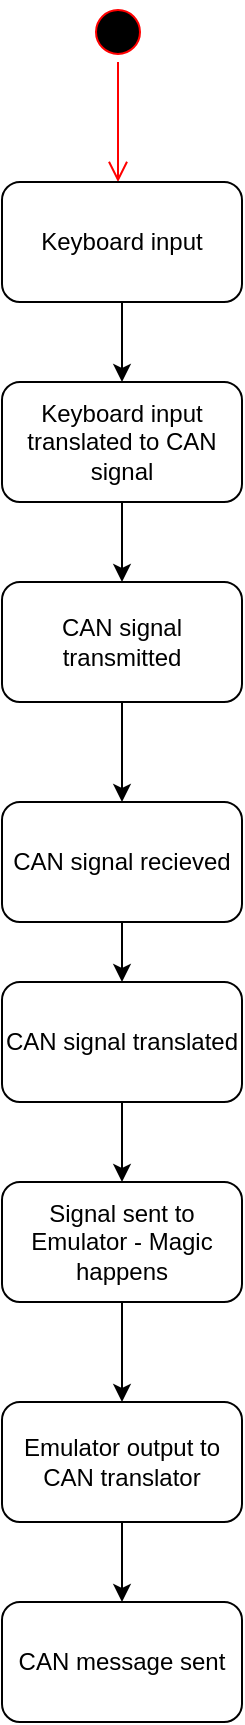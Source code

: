 <mxfile version="12.2.4" pages="3"><diagram id="ygHtFAKAOfKfhaKFbaiw" name="Page-1"><mxGraphModel dx="963" dy="443" grid="1" gridSize="10" guides="1" tooltips="1" connect="1" arrows="1" fold="1" page="1" pageScale="1" pageWidth="827" pageHeight="1169" math="0" shadow="0"><root><mxCell id="0"/><mxCell id="1" parent="0"/><mxCell id="2" value="" style="ellipse;html=1;shape=startState;fillColor=#000000;strokeColor=#ff0000;" parent="1" vertex="1"><mxGeometry x="383" y="10" width="30" height="30" as="geometry"/></mxCell><mxCell id="3" value="" style="edgeStyle=orthogonalEdgeStyle;html=1;verticalAlign=bottom;endArrow=open;endSize=8;strokeColor=#ff0000;" parent="1" source="2" edge="1"><mxGeometry relative="1" as="geometry"><mxPoint x="398" y="100" as="targetPoint"/></mxGeometry></mxCell><mxCell id="4" value="Keyboard input" style="rounded=1;whiteSpace=wrap;html=1;" parent="1" vertex="1"><mxGeometry x="340" y="100" width="120" height="60" as="geometry"/></mxCell><mxCell id="5" value="CAN signal transmitted" style="rounded=1;whiteSpace=wrap;html=1;" parent="1" vertex="1"><mxGeometry x="340" y="300" width="120" height="60" as="geometry"/></mxCell><mxCell id="6" value="Keyboard input translated to CAN signal" style="rounded=1;whiteSpace=wrap;html=1;" parent="1" vertex="1"><mxGeometry x="340" y="200" width="120" height="60" as="geometry"/></mxCell><mxCell id="7" value="CAN signal recieved" style="rounded=1;whiteSpace=wrap;html=1;" parent="1" vertex="1"><mxGeometry x="340" y="410" width="120" height="60" as="geometry"/></mxCell><mxCell id="10" value="" style="edgeStyle=orthogonalEdgeStyle;rounded=0;orthogonalLoop=1;jettySize=auto;html=1;" parent="1" source="8" target="9" edge="1"><mxGeometry relative="1" as="geometry"/></mxCell><mxCell id="8" value="CAN signal translated" style="rounded=1;whiteSpace=wrap;html=1;" parent="1" vertex="1"><mxGeometry x="340" y="500" width="120" height="60" as="geometry"/></mxCell><mxCell id="12" value="" style="edgeStyle=orthogonalEdgeStyle;rounded=0;orthogonalLoop=1;jettySize=auto;html=1;" parent="1" source="9" target="11" edge="1"><mxGeometry relative="1" as="geometry"/></mxCell><mxCell id="9" value="Signal sent to Emulator - Magic happens" style="rounded=1;whiteSpace=wrap;html=1;" parent="1" vertex="1"><mxGeometry x="340" y="600" width="120" height="60" as="geometry"/></mxCell><mxCell id="14" value="" style="edgeStyle=orthogonalEdgeStyle;rounded=0;orthogonalLoop=1;jettySize=auto;html=1;" parent="1" source="11" target="13" edge="1"><mxGeometry relative="1" as="geometry"/></mxCell><mxCell id="11" value="Emulator output to CAN translator" style="rounded=1;whiteSpace=wrap;html=1;" parent="1" vertex="1"><mxGeometry x="340" y="710" width="120" height="60" as="geometry"/></mxCell><mxCell id="13" value="CAN message sent" style="rounded=1;whiteSpace=wrap;html=1;" parent="1" vertex="1"><mxGeometry x="340" y="810" width="120" height="60" as="geometry"/></mxCell><mxCell id="15" value="" style="endArrow=classic;html=1;exitX=0.5;exitY=1;exitDx=0;exitDy=0;entryX=0.5;entryY=0;entryDx=0;entryDy=0;" parent="1" source="4" target="6" edge="1"><mxGeometry width="50" height="50" relative="1" as="geometry"><mxPoint x="240" y="150" as="sourcePoint"/><mxPoint x="290" y="100" as="targetPoint"/></mxGeometry></mxCell><mxCell id="16" value="" style="endArrow=classic;html=1;exitX=0.5;exitY=1;exitDx=0;exitDy=0;entryX=0.5;entryY=0;entryDx=0;entryDy=0;" parent="1" source="6" target="5" edge="1"><mxGeometry width="50" height="50" relative="1" as="geometry"><mxPoint x="410" y="170" as="sourcePoint"/><mxPoint x="408" y="210" as="targetPoint"/></mxGeometry></mxCell><mxCell id="17" value="" style="endArrow=classic;html=1;entryX=0.5;entryY=0;entryDx=0;entryDy=0;exitX=0.5;exitY=1;exitDx=0;exitDy=0;" parent="1" source="5" target="7" edge="1"><mxGeometry width="50" height="50" relative="1" as="geometry"><mxPoint x="500" y="380" as="sourcePoint"/><mxPoint x="410" y="310" as="targetPoint"/></mxGeometry></mxCell><mxCell id="18" value="" style="endArrow=classic;html=1;entryX=0.5;entryY=0;entryDx=0;entryDy=0;exitX=0.5;exitY=1;exitDx=0;exitDy=0;" parent="1" source="7" target="8" edge="1"><mxGeometry width="50" height="50" relative="1" as="geometry"><mxPoint x="510" y="475" as="sourcePoint"/><mxPoint x="510" y="525" as="targetPoint"/></mxGeometry></mxCell></root></mxGraphModel></diagram><diagram id="rbz8Wc8A4EHjX5gZFvri" name="Page-2"><mxGraphModel dx="963" dy="443" grid="1" gridSize="10" guides="1" tooltips="1" connect="1" arrows="1" fold="1" page="1" pageScale="1" pageWidth="827" pageHeight="1169" math="0" shadow="0"><root><mxCell id="97Pk7DN5-me8i4r8UjTy-0"/><mxCell id="97Pk7DN5-me8i4r8UjTy-1" parent="97Pk7DN5-me8i4r8UjTy-0"/><mxCell id="S9pwW4OozbVZKse1j0f2-33" value="" style="ellipse;html=1;shape=startState;fillColor=#000000;strokeColor=#ff0000;" parent="97Pk7DN5-me8i4r8UjTy-1" vertex="1"><mxGeometry x="500" y="2" width="30" height="30" as="geometry"/></mxCell><mxCell id="S9pwW4OozbVZKse1j0f2-34" value="" style="edgeStyle=orthogonalEdgeStyle;html=1;verticalAlign=bottom;endArrow=open;endSize=8;strokeColor=#ff0000;" parent="97Pk7DN5-me8i4r8UjTy-1" source="S9pwW4OozbVZKse1j0f2-33" edge="1"><mxGeometry relative="1" as="geometry"><mxPoint x="515" y="70" as="targetPoint"/></mxGeometry></mxCell><mxCell id="S9pwW4OozbVZKse1j0f2-36" value="Engine off" style="rounded=1;whiteSpace=wrap;html=1;arcSize=40;fontColor=#000000;fillColor=#ffffc0;strokeColor=#ff0000;" parent="97Pk7DN5-me8i4r8UjTy-1" vertex="1"><mxGeometry x="455" y="70" width="120" height="40" as="geometry"/></mxCell><mxCell id="S9pwW4OozbVZKse1j0f2-37" value="P and start" style="edgeStyle=orthogonalEdgeStyle;html=1;verticalAlign=bottom;endArrow=open;endSize=8;strokeColor=#ff0000;" parent="97Pk7DN5-me8i4r8UjTy-1" source="S9pwW4OozbVZKse1j0f2-36" target="S9pwW4OozbVZKse1j0f2-39" edge="1"><mxGeometry relative="1" as="geometry"><mxPoint x="515" y="150" as="targetPoint"/></mxGeometry></mxCell><mxCell id="S9pwW4OozbVZKse1j0f2-53" value="" style="edgeStyle=orthogonalEdgeStyle;rounded=0;orthogonalLoop=1;jettySize=auto;html=1;" parent="97Pk7DN5-me8i4r8UjTy-1" source="S9pwW4OozbVZKse1j0f2-39" target="S9pwW4OozbVZKse1j0f2-54" edge="1"><mxGeometry relative="1" as="geometry"><mxPoint x="515" y="280" as="targetPoint"/></mxGeometry></mxCell><mxCell id="S9pwW4OozbVZKse1j0f2-39" value="Engine on, idle RPM" style="rounded=1;whiteSpace=wrap;html=1;arcSize=40;fontColor=#000000;fillColor=#ffffc0;strokeColor=#ff0000;" parent="97Pk7DN5-me8i4r8UjTy-1" vertex="1"><mxGeometry x="455" y="160" width="120" height="40" as="geometry"/></mxCell><mxCell id="S9pwW4OozbVZKse1j0f2-41" value="Check gas pedal position" style="rounded=1;whiteSpace=wrap;html=1;arcSize=40;fontColor=#000000;fillColor=#ffffc0;strokeColor=#ff0000;" parent="97Pk7DN5-me8i4r8UjTy-1" vertex="1"><mxGeometry x="460" y="330" width="120" height="40" as="geometry"/></mxCell><mxCell id="S9pwW4OozbVZKse1j0f2-42" value="" style="edgeStyle=orthogonalEdgeStyle;html=1;verticalAlign=bottom;endArrow=open;endSize=8;strokeColor=#ff0000;" parent="97Pk7DN5-me8i4r8UjTy-1" source="S9pwW4OozbVZKse1j0f2-41" edge="1"><mxGeometry relative="1" as="geometry"><mxPoint x="520" y="430" as="targetPoint"/></mxGeometry></mxCell><mxCell id="S9pwW4OozbVZKse1j0f2-43" value="no" style="edgeStyle=orthogonalEdgeStyle;rounded=0;orthogonalLoop=1;jettySize=auto;html=1;exitX=0;exitY=0.5;exitDx=0;exitDy=0;entryX=0;entryY=0.5;entryDx=0;entryDy=0;" parent="97Pk7DN5-me8i4r8UjTy-1" source="S9pwW4OozbVZKse1j0f2-44" target="S9pwW4OozbVZKse1j0f2-54" edge="1"><mxGeometry relative="1" as="geometry"><mxPoint x="440" y="340" as="targetPoint"/><Array as="points"><mxPoint x="440" y="450"/><mxPoint x="440" y="240"/></Array></mxGeometry></mxCell><mxCell id="S9pwW4OozbVZKse1j0f2-44" value="Gas changed?" style="rhombus;whiteSpace=wrap;html=1;fillColor=#ffffc0;strokeColor=#ff0000;" parent="97Pk7DN5-me8i4r8UjTy-1" vertex="1"><mxGeometry x="480" y="430" width="80" height="40" as="geometry"/></mxCell><mxCell id="S9pwW4OozbVZKse1j0f2-45" value="incresead" style="edgeStyle=orthogonalEdgeStyle;html=1;align=left;verticalAlign=bottom;endArrow=open;endSize=8;strokeColor=#ff0000;" parent="97Pk7DN5-me8i4r8UjTy-1" source="S9pwW4OozbVZKse1j0f2-44" edge="1"><mxGeometry x="-1" relative="1" as="geometry"><mxPoint x="660" y="450" as="targetPoint"/></mxGeometry></mxCell><mxCell id="S9pwW4OozbVZKse1j0f2-46" value="decreacead" style="edgeStyle=orthogonalEdgeStyle;html=1;align=left;verticalAlign=top;endArrow=open;endSize=8;strokeColor=#ff0000;" parent="97Pk7DN5-me8i4r8UjTy-1" source="S9pwW4OozbVZKse1j0f2-44" edge="1"><mxGeometry x="-1" relative="1" as="geometry"><mxPoint x="520" y="530" as="targetPoint"/></mxGeometry></mxCell><mxCell id="S9pwW4OozbVZKse1j0f2-47" value="Reduce RPM" style="rounded=1;whiteSpace=wrap;html=1;arcSize=40;fontColor=#000000;fillColor=#ffffc0;strokeColor=#ff0000;" parent="97Pk7DN5-me8i4r8UjTy-1" vertex="1"><mxGeometry x="460" y="530" width="120" height="40" as="geometry"/></mxCell><mxCell id="S9pwW4OozbVZKse1j0f2-48" value="" style="edgeStyle=orthogonalEdgeStyle;html=1;verticalAlign=bottom;endArrow=open;endSize=8;strokeColor=#ff0000;entryX=1;entryY=1;entryDx=0;entryDy=0;" parent="97Pk7DN5-me8i4r8UjTy-1" source="S9pwW4OozbVZKse1j0f2-47" target="S9pwW4OozbVZKse1j0f2-54" edge="1"><mxGeometry relative="1" as="geometry"><mxPoint x="520" y="630" as="targetPoint"/><Array as="points"><mxPoint x="790" y="550"/><mxPoint x="790" y="260"/><mxPoint x="535" y="260"/></Array></mxGeometry></mxCell><mxCell id="S9pwW4OozbVZKse1j0f2-49" value="Increase RPM" style="rounded=1;whiteSpace=wrap;html=1;arcSize=40;fontColor=#000000;fillColor=#ffffc0;strokeColor=#ff0000;" parent="97Pk7DN5-me8i4r8UjTy-1" vertex="1"><mxGeometry x="660" y="430" width="120" height="40" as="geometry"/></mxCell><mxCell id="S9pwW4OozbVZKse1j0f2-50" value="" style="edgeStyle=orthogonalEdgeStyle;html=1;verticalAlign=bottom;endArrow=open;endSize=8;strokeColor=#ff0000;entryX=0.672;entryY=0.709;entryDx=0;entryDy=0;entryPerimeter=0;" parent="97Pk7DN5-me8i4r8UjTy-1" source="S9pwW4OozbVZKse1j0f2-49" target="S9pwW4OozbVZKse1j0f2-54" edge="1"><mxGeometry relative="1" as="geometry"><mxPoint x="720" y="530" as="targetPoint"/><Array as="points"><mxPoint x="720" y="290"/><mxPoint x="529" y="290"/></Array></mxGeometry></mxCell><mxCell id="S9pwW4OozbVZKse1j0f2-55" value="No" style="edgeStyle=orthogonalEdgeStyle;rounded=0;orthogonalLoop=1;jettySize=auto;html=1;exitX=0.5;exitY=1;exitDx=0;exitDy=0;entryX=0.5;entryY=0;entryDx=0;entryDy=0;" parent="97Pk7DN5-me8i4r8UjTy-1" source="S9pwW4OozbVZKse1j0f2-54" target="S9pwW4OozbVZKse1j0f2-41" edge="1"><mxGeometry relative="1" as="geometry"/></mxCell><mxCell id="S9pwW4OozbVZKse1j0f2-56" value="Yes" style="edgeStyle=orthogonalEdgeStyle;rounded=0;orthogonalLoop=1;jettySize=auto;html=1;exitX=1;exitY=0.5;exitDx=0;exitDy=0;entryX=1;entryY=0.5;entryDx=0;entryDy=0;" parent="97Pk7DN5-me8i4r8UjTy-1" source="S9pwW4OozbVZKse1j0f2-54" target="S9pwW4OozbVZKse1j0f2-36" edge="1"><mxGeometry relative="1" as="geometry"><Array as="points"><mxPoint x="650" y="240"/><mxPoint x="650" y="90"/></Array></mxGeometry></mxCell><mxCell id="S9pwW4OozbVZKse1j0f2-54" value="Stop engine?" style="rhombus;whiteSpace=wrap;html=1;fillColor=#ffffc0;strokeColor=#ff0000;" parent="97Pk7DN5-me8i4r8UjTy-1" vertex="1"><mxGeometry x="475" y="220" width="80" height="40" as="geometry"/></mxCell></root></mxGraphModel></diagram><diagram id="h9Ob3fy_KRhkUX6SgzyV" name="Page-3"><mxGraphModel dx="963" dy="443" grid="1" gridSize="10" guides="1" tooltips="1" connect="1" arrows="1" fold="1" page="1" pageScale="1" pageWidth="827" pageHeight="1169" math="0" shadow="0"><root><mxCell id="TjeAfyCj2tfoShJmqb2K-0"/><mxCell id="TjeAfyCj2tfoShJmqb2K-1" parent="TjeAfyCj2tfoShJmqb2K-0"/><mxCell id="TjeAfyCj2tfoShJmqb2K-2" value="" style="ellipse;html=1;shape=startState;fillColor=#000000;strokeColor=#ff0000;" parent="TjeAfyCj2tfoShJmqb2K-1" vertex="1"><mxGeometry x="340" y="10" width="30" height="30" as="geometry"/></mxCell><mxCell id="TjeAfyCj2tfoShJmqb2K-3" value="Signal in" style="edgeStyle=orthogonalEdgeStyle;html=1;verticalAlign=bottom;endArrow=open;endSize=8;strokeColor=#ff0000;entryX=0.5;entryY=0;entryDx=0;entryDy=0;" parent="TjeAfyCj2tfoShJmqb2K-1" source="TjeAfyCj2tfoShJmqb2K-2" target="TjeAfyCj2tfoShJmqb2K-4" edge="1"><mxGeometry relative="1" as="geometry"><mxPoint x="355" y="100" as="targetPoint"/></mxGeometry></mxCell><mxCell id="TjeAfyCj2tfoShJmqb2K-4" value="Accelerate" style="rounded=1;whiteSpace=wrap;html=1;arcSize=40;fontColor=#000000;fillColor=#ffffc0;strokeColor=#ff0000;" parent="TjeAfyCj2tfoShJmqb2K-1" vertex="1"><mxGeometry x="295" y="110" width="120" height="40" as="geometry"/></mxCell><mxCell id="TjeAfyCj2tfoShJmqb2K-5" value="" style="edgeStyle=orthogonalEdgeStyle;html=1;verticalAlign=bottom;endArrow=open;endSize=8;strokeColor=#ff0000;entryX=0.5;entryY=0;entryDx=0;entryDy=0;" parent="TjeAfyCj2tfoShJmqb2K-1" source="TjeAfyCj2tfoShJmqb2K-4" target="TjeAfyCj2tfoShJmqb2K-10" edge="1"><mxGeometry relative="1" as="geometry"><mxPoint x="355" y="190" as="targetPoint"/></mxGeometry></mxCell><mxCell id="TjeAfyCj2tfoShJmqb2K-12" value="False" style="edgeStyle=orthogonalEdgeStyle;rounded=0;orthogonalLoop=1;jettySize=auto;html=1;exitX=1;exitY=0.5;exitDx=0;exitDy=0;" parent="TjeAfyCj2tfoShJmqb2K-1" source="TjeAfyCj2tfoShJmqb2K-10" target="TjeAfyCj2tfoShJmqb2K-15" edge="1"><mxGeometry relative="1" as="geometry"><mxPoint x="410" y="240" as="sourcePoint"/><mxPoint x="550" y="230" as="targetPoint"/></mxGeometry></mxCell><mxCell id="TjeAfyCj2tfoShJmqb2K-14" value="True" style="edgeStyle=orthogonalEdgeStyle;rounded=0;orthogonalLoop=1;jettySize=auto;html=1;" parent="TjeAfyCj2tfoShJmqb2K-1" source="TjeAfyCj2tfoShJmqb2K-10" target="TjeAfyCj2tfoShJmqb2K-18" edge="1"><mxGeometry relative="1" as="geometry"><mxPoint x="355" y="330" as="targetPoint"/></mxGeometry></mxCell><mxCell id="TjeAfyCj2tfoShJmqb2K-10" value="Engine on?" style="rhombus;whiteSpace=wrap;html=1;fillColor=#ffffc0;strokeColor=#ff0000;" parent="TjeAfyCj2tfoShJmqb2K-1" vertex="1"><mxGeometry x="315" y="210" width="80" height="40" as="geometry"/></mxCell><mxCell id="TjeAfyCj2tfoShJmqb2K-17" style="edgeStyle=orthogonalEdgeStyle;rounded=0;orthogonalLoop=1;jettySize=auto;html=1;exitX=0.5;exitY=0;exitDx=0;exitDy=0;entryX=1;entryY=0.5;entryDx=0;entryDy=0;" parent="TjeAfyCj2tfoShJmqb2K-1" source="TjeAfyCj2tfoShJmqb2K-15" target="TjeAfyCj2tfoShJmqb2K-2" edge="1"><mxGeometry relative="1" as="geometry"/></mxCell><mxCell id="TjeAfyCj2tfoShJmqb2K-15" value="Send state to CAN out" style="rounded=1;whiteSpace=wrap;html=1;arcSize=40;fontColor=#000000;fillColor=#ffffc0;strokeColor=#ff0000;" parent="TjeAfyCj2tfoShJmqb2K-1" vertex="1"><mxGeometry x="490" y="210" width="120" height="40" as="geometry"/></mxCell><mxCell id="TjeAfyCj2tfoShJmqb2K-16" value="Message" style="html=1;verticalAlign=bottom;endArrow=block;exitX=1;exitY=0.5;exitDx=0;exitDy=0;" parent="TjeAfyCj2tfoShJmqb2K-1" source="TjeAfyCj2tfoShJmqb2K-15" edge="1"><mxGeometry width="80" relative="1" as="geometry"><mxPoint x="680" y="160" as="sourcePoint"/><mxPoint x="700" y="230" as="targetPoint"/></mxGeometry></mxCell><mxCell id="TjeAfyCj2tfoShJmqb2K-18" value="Increase RPM" style="rounded=1;whiteSpace=wrap;html=1;arcSize=40;fontColor=#000000;fillColor=#ffffc0;strokeColor=#ff0000;" parent="TjeAfyCj2tfoShJmqb2K-1" vertex="1"><mxGeometry x="295" y="310" width="120" height="40" as="geometry"/></mxCell></root></mxGraphModel></diagram></mxfile>